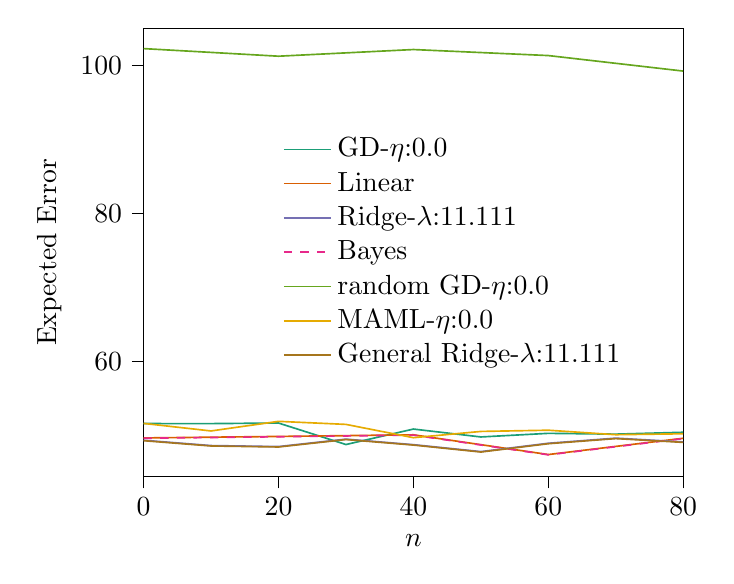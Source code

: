 % This file was created with tikzplotlib v0.10.1.
\begin{tikzpicture}

\definecolor{chocolate217952}{RGB}{217,95,2}
\definecolor{darkcyan27158119}{RGB}{27,158,119}
\definecolor{darkgoldenrod16611829}{RGB}{166,118,29}
\definecolor{darkgray176}{RGB}{176,176,176}
\definecolor{deeppink23141138}{RGB}{231,41,138}
\definecolor{lightslategray117112179}{RGB}{117,112,179}
\definecolor{olivedrab10216630}{RGB}{102,166,30}
\definecolor{orange2301712}{RGB}{230,171,2}

\begin{axis}[
legend cell align={left},
legend style={fill opacity=0.8, draw opacity=1, text opacity=1, at={(0.91,0.5)}, anchor=east, draw=none},
tick align=outside,
tick pos=left,
x grid style={darkgray176},
xlabel={\(\displaystyle n\)},
xmin=0, xmax=80,
xtick style={color=black},
y grid style={darkgray176},
ylabel={Expected Error},
ymin=44.423, ymax=105.03,
ytick style={color=black}
]
\addplot [semithick, darkcyan27158119]
table {%
0 51.583
10 51.578
20 51.655
30 48.75
40 50.841
50 49.773
60 50.262
70 50.154
80 50.407
90 48.526
};
\addlegendentry{GD-$\eta$:0.0}
\addplot [semithick, chocolate217952]
table {%
0 49.64
20 49.842
40 50.063
60 47.396
80 49.596
};
\addlegendentry{Linear}
\addplot [semithick, lightslategray117112179]
table {%
0 49.327
10 48.609
20 48.474
30 49.479
40 48.732
50 47.793
60 48.922
70 49.613
80 49.1
90 47.231
};
\addlegendentry{Ridge-$\lambda$:11.111}
\addplot [semithick, deeppink23141138, dashed]
table {%
0 49.597
20 49.799
40 50.02
60 47.358
80 49.554
};
\addlegendentry{Bayes}
\addplot [semithick, olivedrab10216630]
table {%
0 102.275
20 101.247
40 102.148
60 101.334
80 99.236
};
\addlegendentry{random GD-$\eta$:0.0}
\addplot [semithick, orange2301712]
table {%
0 51.606
10 50.584
20 51.883
30 51.471
40 49.674
50 50.52
60 50.685
70 50.077
80 50.204
90 49.091
};
\addlegendentry{MAML-$\eta$:0.0}
\addplot [semithick, darkgoldenrod16611829]
table {%
0 49.269
10 48.554
20 48.419
30 49.426
40 48.678
50 47.736
60 48.861
70 49.552
80 49.04
90 47.178
};
\addlegendentry{General Ridge-$\lambda$:11.111}
\end{axis}

\end{tikzpicture}
